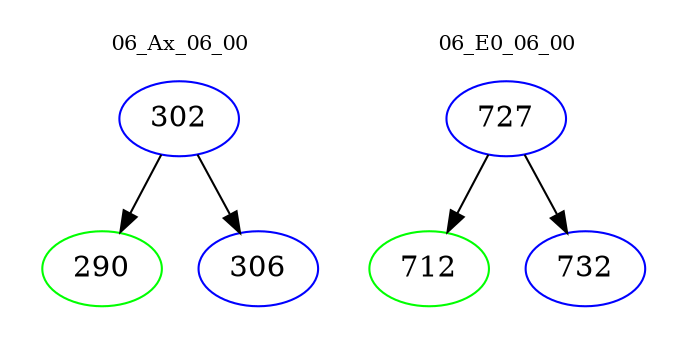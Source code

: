 digraph{
subgraph cluster_0 {
color = white
label = "06_Ax_06_00";
fontsize=10;
T0_302 [label="302", color="blue"]
T0_302 -> T0_290 [color="black"]
T0_290 [label="290", color="green"]
T0_302 -> T0_306 [color="black"]
T0_306 [label="306", color="blue"]
}
subgraph cluster_1 {
color = white
label = "06_E0_06_00";
fontsize=10;
T1_727 [label="727", color="blue"]
T1_727 -> T1_712 [color="black"]
T1_712 [label="712", color="green"]
T1_727 -> T1_732 [color="black"]
T1_732 [label="732", color="blue"]
}
}
